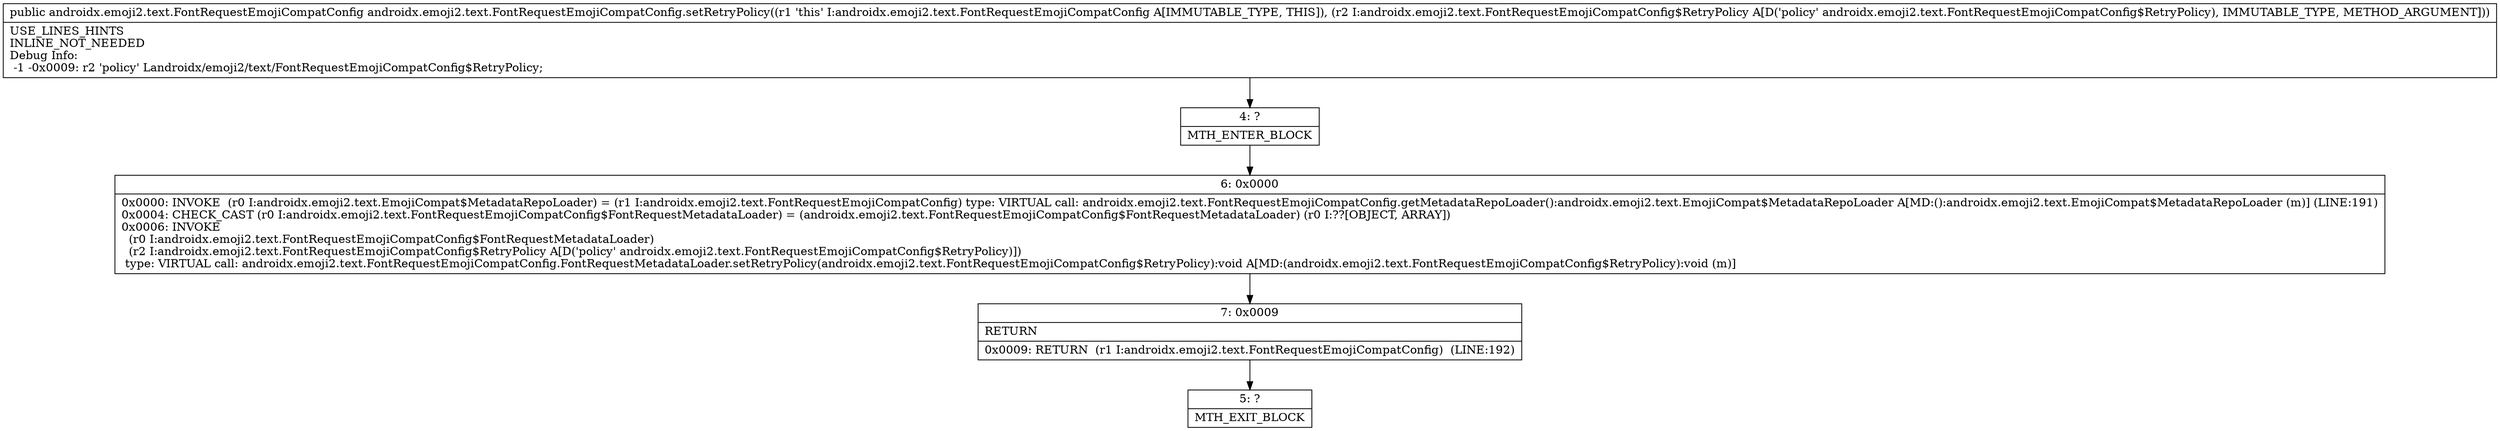 digraph "CFG forandroidx.emoji2.text.FontRequestEmojiCompatConfig.setRetryPolicy(Landroidx\/emoji2\/text\/FontRequestEmojiCompatConfig$RetryPolicy;)Landroidx\/emoji2\/text\/FontRequestEmojiCompatConfig;" {
Node_4 [shape=record,label="{4\:\ ?|MTH_ENTER_BLOCK\l}"];
Node_6 [shape=record,label="{6\:\ 0x0000|0x0000: INVOKE  (r0 I:androidx.emoji2.text.EmojiCompat$MetadataRepoLoader) = (r1 I:androidx.emoji2.text.FontRequestEmojiCompatConfig) type: VIRTUAL call: androidx.emoji2.text.FontRequestEmojiCompatConfig.getMetadataRepoLoader():androidx.emoji2.text.EmojiCompat$MetadataRepoLoader A[MD:():androidx.emoji2.text.EmojiCompat$MetadataRepoLoader (m)] (LINE:191)\l0x0004: CHECK_CAST (r0 I:androidx.emoji2.text.FontRequestEmojiCompatConfig$FontRequestMetadataLoader) = (androidx.emoji2.text.FontRequestEmojiCompatConfig$FontRequestMetadataLoader) (r0 I:??[OBJECT, ARRAY]) \l0x0006: INVOKE  \l  (r0 I:androidx.emoji2.text.FontRequestEmojiCompatConfig$FontRequestMetadataLoader)\l  (r2 I:androidx.emoji2.text.FontRequestEmojiCompatConfig$RetryPolicy A[D('policy' androidx.emoji2.text.FontRequestEmojiCompatConfig$RetryPolicy)])\l type: VIRTUAL call: androidx.emoji2.text.FontRequestEmojiCompatConfig.FontRequestMetadataLoader.setRetryPolicy(androidx.emoji2.text.FontRequestEmojiCompatConfig$RetryPolicy):void A[MD:(androidx.emoji2.text.FontRequestEmojiCompatConfig$RetryPolicy):void (m)]\l}"];
Node_7 [shape=record,label="{7\:\ 0x0009|RETURN\l|0x0009: RETURN  (r1 I:androidx.emoji2.text.FontRequestEmojiCompatConfig)  (LINE:192)\l}"];
Node_5 [shape=record,label="{5\:\ ?|MTH_EXIT_BLOCK\l}"];
MethodNode[shape=record,label="{public androidx.emoji2.text.FontRequestEmojiCompatConfig androidx.emoji2.text.FontRequestEmojiCompatConfig.setRetryPolicy((r1 'this' I:androidx.emoji2.text.FontRequestEmojiCompatConfig A[IMMUTABLE_TYPE, THIS]), (r2 I:androidx.emoji2.text.FontRequestEmojiCompatConfig$RetryPolicy A[D('policy' androidx.emoji2.text.FontRequestEmojiCompatConfig$RetryPolicy), IMMUTABLE_TYPE, METHOD_ARGUMENT]))  | USE_LINES_HINTS\lINLINE_NOT_NEEDED\lDebug Info:\l  \-1 \-0x0009: r2 'policy' Landroidx\/emoji2\/text\/FontRequestEmojiCompatConfig$RetryPolicy;\l}"];
MethodNode -> Node_4;Node_4 -> Node_6;
Node_6 -> Node_7;
Node_7 -> Node_5;
}


